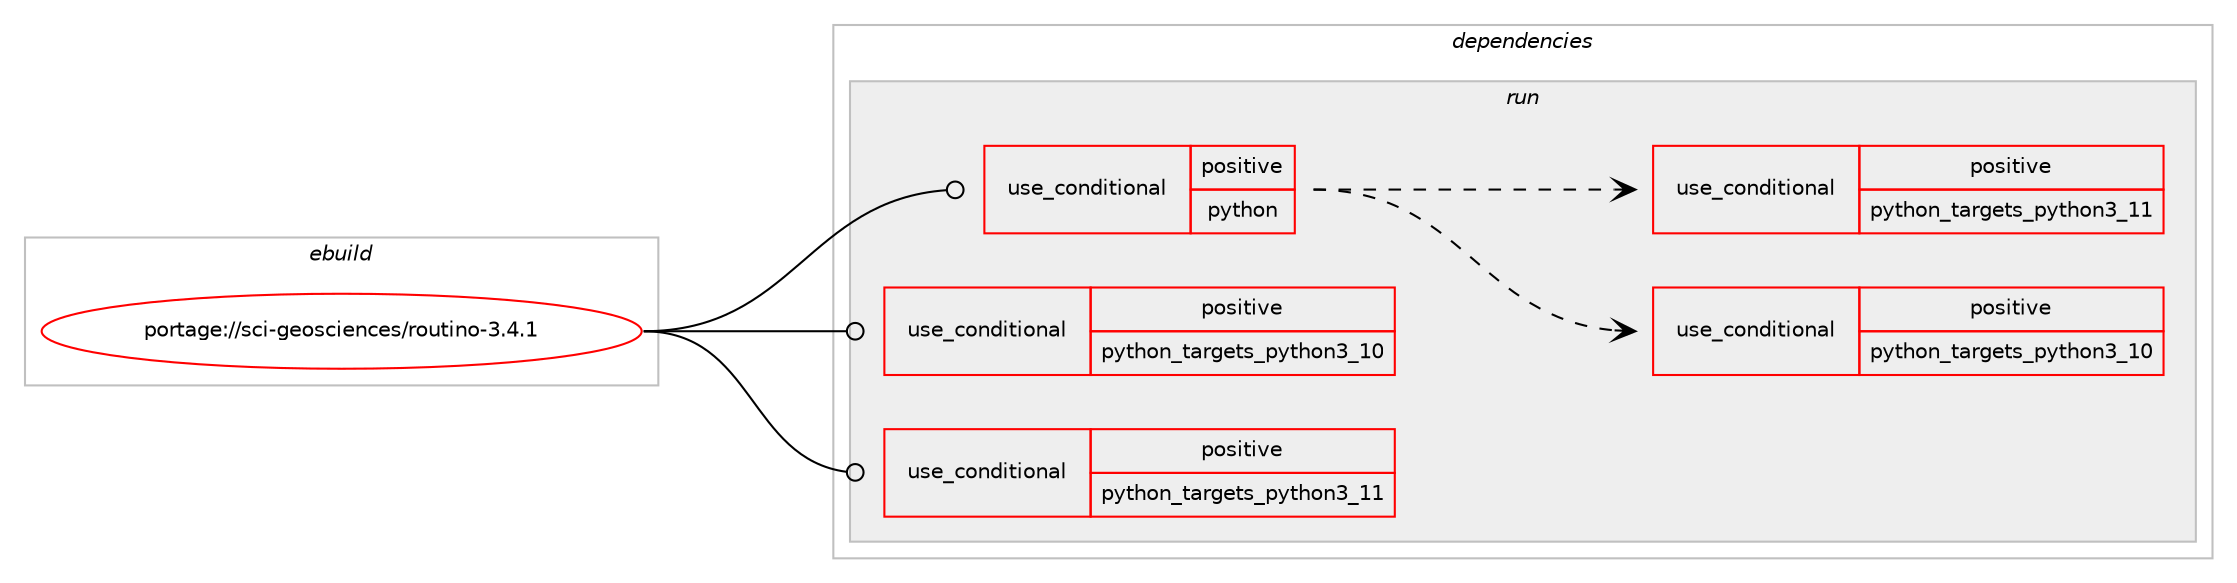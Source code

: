 digraph prolog {

# *************
# Graph options
# *************

newrank=true;
concentrate=true;
compound=true;
graph [rankdir=LR,fontname=Helvetica,fontsize=10,ranksep=1.5];#, ranksep=2.5, nodesep=0.2];
edge  [arrowhead=vee];
node  [fontname=Helvetica,fontsize=10];

# **********
# The ebuild
# **********

subgraph cluster_leftcol {
color=gray;
rank=same;
label=<<i>ebuild</i>>;
id [label="portage://sci-geosciences/routino-3.4.1", color=red, width=4, href="../sci-geosciences/routino-3.4.1.svg"];
}

# ****************
# The dependencies
# ****************

subgraph cluster_midcol {
color=gray;
label=<<i>dependencies</i>>;
subgraph cluster_compile {
fillcolor="#eeeeee";
style=filled;
label=<<i>compile</i>>;
}
subgraph cluster_compileandrun {
fillcolor="#eeeeee";
style=filled;
label=<<i>compile and run</i>>;
}
subgraph cluster_run {
fillcolor="#eeeeee";
style=filled;
label=<<i>run</i>>;
subgraph cond7446 {
dependency10456 [label=<<TABLE BORDER="0" CELLBORDER="1" CELLSPACING="0" CELLPADDING="4"><TR><TD ROWSPAN="3" CELLPADDING="10">use_conditional</TD></TR><TR><TD>positive</TD></TR><TR><TD>python</TD></TR></TABLE>>, shape=none, color=red];
subgraph cond7447 {
dependency10457 [label=<<TABLE BORDER="0" CELLBORDER="1" CELLSPACING="0" CELLPADDING="4"><TR><TD ROWSPAN="3" CELLPADDING="10">use_conditional</TD></TR><TR><TD>positive</TD></TR><TR><TD>python_targets_python3_10</TD></TR></TABLE>>, shape=none, color=red];
# *** BEGIN UNKNOWN DEPENDENCY TYPE (TODO) ***
# dependency10457 -> package_dependency(portage://sci-geosciences/routino-3.4.1,run,no,dev-lang,python,none,[,,],[slot(3.10)],[])
# *** END UNKNOWN DEPENDENCY TYPE (TODO) ***

}
dependency10456:e -> dependency10457:w [weight=20,style="dashed",arrowhead="vee"];
subgraph cond7448 {
dependency10458 [label=<<TABLE BORDER="0" CELLBORDER="1" CELLSPACING="0" CELLPADDING="4"><TR><TD ROWSPAN="3" CELLPADDING="10">use_conditional</TD></TR><TR><TD>positive</TD></TR><TR><TD>python_targets_python3_11</TD></TR></TABLE>>, shape=none, color=red];
# *** BEGIN UNKNOWN DEPENDENCY TYPE (TODO) ***
# dependency10458 -> package_dependency(portage://sci-geosciences/routino-3.4.1,run,no,dev-lang,python,none,[,,],[slot(3.11)],[])
# *** END UNKNOWN DEPENDENCY TYPE (TODO) ***

}
dependency10456:e -> dependency10458:w [weight=20,style="dashed",arrowhead="vee"];
}
id:e -> dependency10456:w [weight=20,style="solid",arrowhead="odot"];
subgraph cond7449 {
dependency10459 [label=<<TABLE BORDER="0" CELLBORDER="1" CELLSPACING="0" CELLPADDING="4"><TR><TD ROWSPAN="3" CELLPADDING="10">use_conditional</TD></TR><TR><TD>positive</TD></TR><TR><TD>python_targets_python3_10</TD></TR></TABLE>>, shape=none, color=red];
# *** BEGIN UNKNOWN DEPENDENCY TYPE (TODO) ***
# dependency10459 -> package_dependency(portage://sci-geosciences/routino-3.4.1,run,no,dev-lang,python,none,[,,],[slot(3.10)],[])
# *** END UNKNOWN DEPENDENCY TYPE (TODO) ***

}
id:e -> dependency10459:w [weight=20,style="solid",arrowhead="odot"];
subgraph cond7450 {
dependency10460 [label=<<TABLE BORDER="0" CELLBORDER="1" CELLSPACING="0" CELLPADDING="4"><TR><TD ROWSPAN="3" CELLPADDING="10">use_conditional</TD></TR><TR><TD>positive</TD></TR><TR><TD>python_targets_python3_11</TD></TR></TABLE>>, shape=none, color=red];
# *** BEGIN UNKNOWN DEPENDENCY TYPE (TODO) ***
# dependency10460 -> package_dependency(portage://sci-geosciences/routino-3.4.1,run,no,dev-lang,python,none,[,,],[slot(3.11)],[])
# *** END UNKNOWN DEPENDENCY TYPE (TODO) ***

}
id:e -> dependency10460:w [weight=20,style="solid",arrowhead="odot"];
}
}

# **************
# The candidates
# **************

subgraph cluster_choices {
rank=same;
color=gray;
label=<<i>candidates</i>>;

}

}
